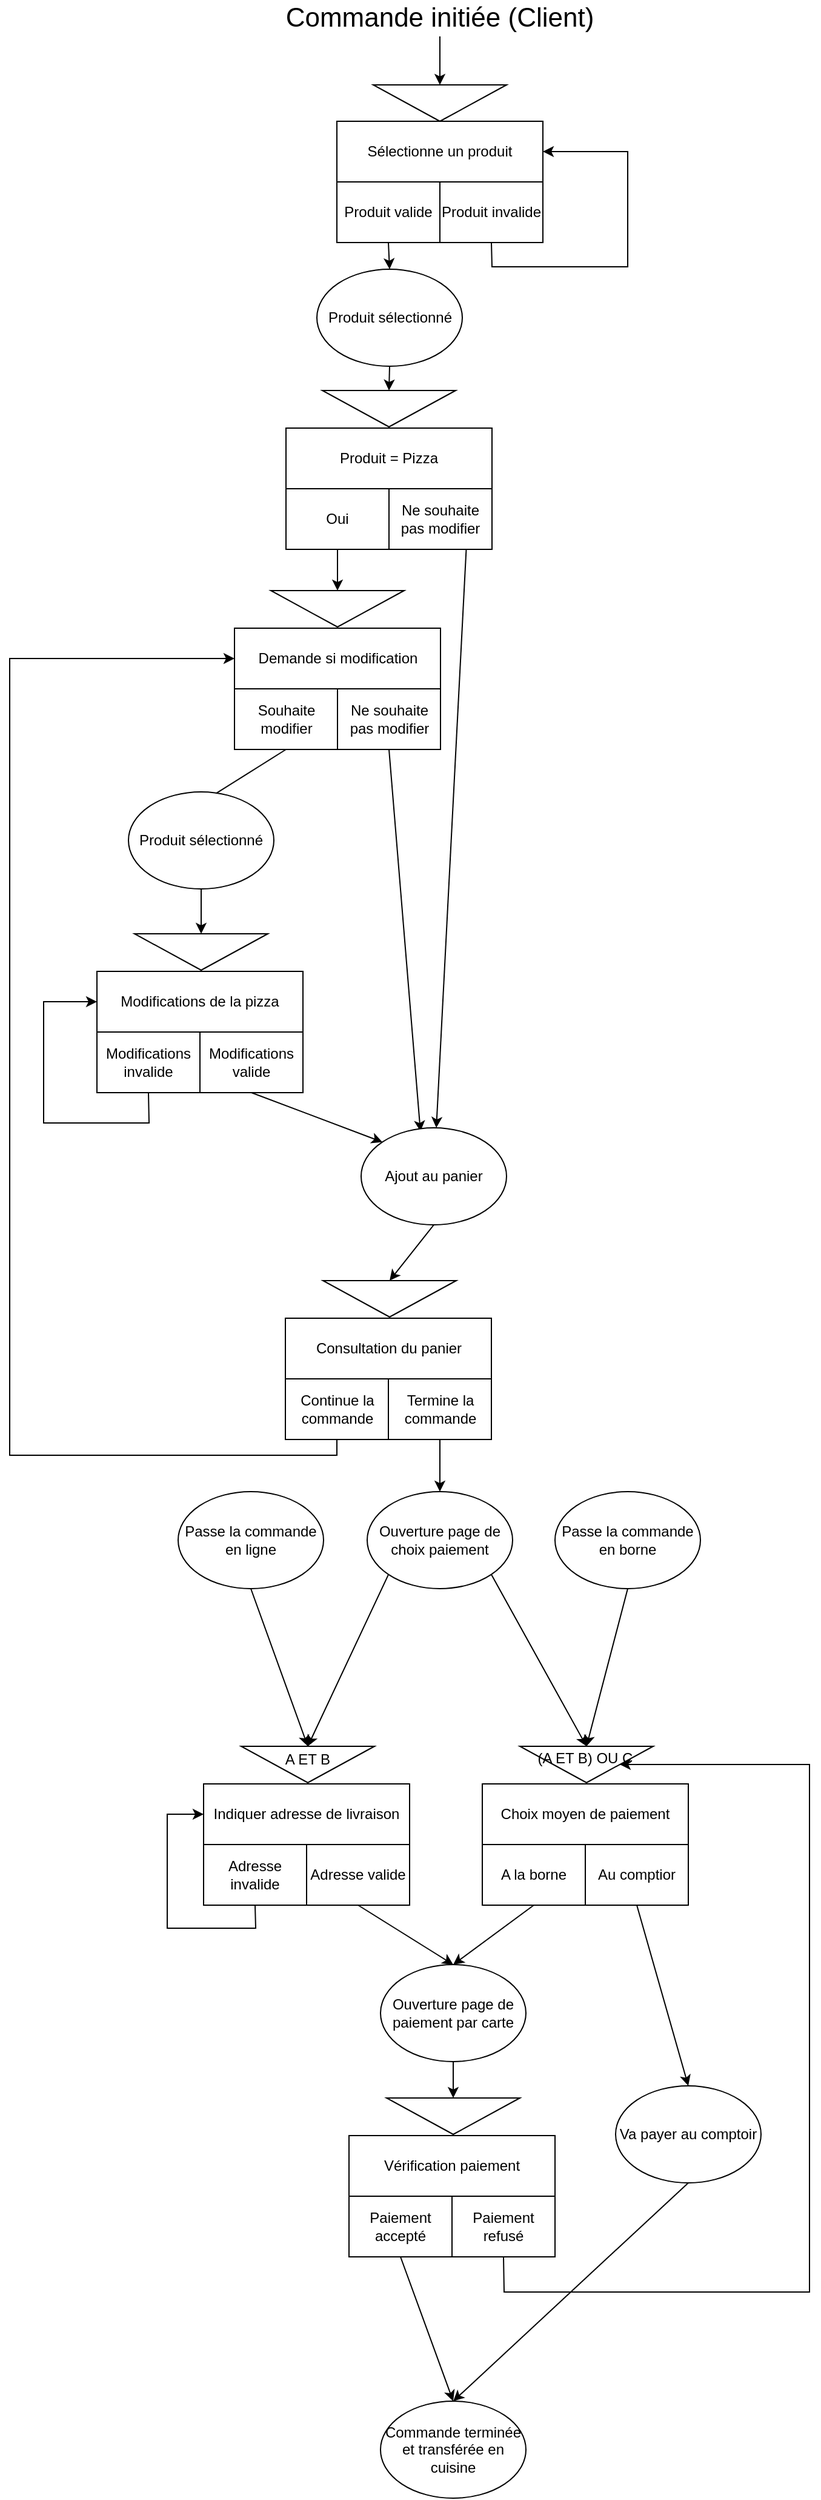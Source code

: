 <mxfile version="22.1.1" type="embed">
  <diagram id="Up3j68chnW7Pb4a-ykQh" name="Page-1">
    <mxGraphModel grid="1" page="1" gridSize="10" guides="1" tooltips="1" connect="1" arrows="1" fold="1" pageScale="1" pageWidth="827" pageHeight="1169" math="0" shadow="0">
      <root>
        <mxCell id="0" />
        <mxCell id="1" parent="0" />
        <mxCell id="oH5rCl_RlqWV7XKN1rxS-1" value="&lt;font style=&quot;font-size: 22px;&quot;&gt;Commande initiée (Client)&lt;/font&gt;" style="text;html=1;strokeColor=none;fillColor=none;align=center;verticalAlign=middle;whiteSpace=wrap;rounded=0;" vertex="1" parent="1">
          <mxGeometry x="150" y="80" width="270" height="30" as="geometry" />
        </mxCell>
        <mxCell id="oH5rCl_RlqWV7XKN1rxS-12" value="" style="endArrow=classic;html=1;rounded=0;exitX=0.5;exitY=1;exitDx=0;exitDy=0;entryX=0.5;entryY=0;entryDx=0;entryDy=0;" edge="1" parent="1" source="oH5rCl_RlqWV7XKN1rxS-9" target="oH5rCl_RlqWV7XKN1rxS-21">
          <mxGeometry width="50" height="50" relative="1" as="geometry">
            <mxPoint x="300" y="300" as="sourcePoint" />
            <mxPoint x="243" y="340" as="targetPoint" />
          </mxGeometry>
        </mxCell>
        <mxCell id="oH5rCl_RlqWV7XKN1rxS-13" value="" style="group" connectable="0" vertex="1" parent="1">
          <mxGeometry x="200" y="180" width="170" height="100" as="geometry" />
        </mxCell>
        <mxCell id="oH5rCl_RlqWV7XKN1rxS-5" value="" style="rounded=0;whiteSpace=wrap;html=1;" vertex="1" parent="oH5rCl_RlqWV7XKN1rxS-13">
          <mxGeometry width="170" height="100" as="geometry" />
        </mxCell>
        <mxCell id="oH5rCl_RlqWV7XKN1rxS-6" value="" style="rounded=0;whiteSpace=wrap;html=1;" vertex="1" parent="oH5rCl_RlqWV7XKN1rxS-13">
          <mxGeometry width="170" height="50" as="geometry" />
        </mxCell>
        <mxCell id="oH5rCl_RlqWV7XKN1rxS-7" value="" style="endArrow=none;html=1;rounded=0;exitX=0.5;exitY=1;exitDx=0;exitDy=0;entryX=0.5;entryY=1;entryDx=0;entryDy=0;" edge="1" parent="oH5rCl_RlqWV7XKN1rxS-13" source="oH5rCl_RlqWV7XKN1rxS-5" target="oH5rCl_RlqWV7XKN1rxS-6">
          <mxGeometry width="50" height="50" relative="1" as="geometry">
            <mxPoint x="85" y="80" as="sourcePoint" />
            <mxPoint x="85" y="60" as="targetPoint" />
          </mxGeometry>
        </mxCell>
        <mxCell id="oH5rCl_RlqWV7XKN1rxS-8" value="Sélectionne un produit" style="text;html=1;strokeColor=none;fillColor=none;align=center;verticalAlign=middle;whiteSpace=wrap;rounded=0;" vertex="1" parent="oH5rCl_RlqWV7XKN1rxS-13">
          <mxGeometry width="170" height="50" as="geometry" />
        </mxCell>
        <mxCell id="oH5rCl_RlqWV7XKN1rxS-9" value="Produit valide" style="text;html=1;strokeColor=none;fillColor=none;align=center;verticalAlign=middle;whiteSpace=wrap;rounded=0;" vertex="1" parent="oH5rCl_RlqWV7XKN1rxS-13">
          <mxGeometry y="50" width="85" height="50" as="geometry" />
        </mxCell>
        <mxCell id="oH5rCl_RlqWV7XKN1rxS-10" value="Produit invalide" style="text;html=1;strokeColor=none;fillColor=none;align=center;verticalAlign=middle;whiteSpace=wrap;rounded=0;" vertex="1" parent="oH5rCl_RlqWV7XKN1rxS-13">
          <mxGeometry x="85" y="50" width="85" height="50" as="geometry" />
        </mxCell>
        <mxCell id="oH5rCl_RlqWV7XKN1rxS-11" value="" style="endArrow=classic;html=1;rounded=0;entryX=1;entryY=0.5;entryDx=0;entryDy=0;exitX=0.5;exitY=1;exitDx=0;exitDy=0;" edge="1" parent="oH5rCl_RlqWV7XKN1rxS-13" source="oH5rCl_RlqWV7XKN1rxS-10" target="oH5rCl_RlqWV7XKN1rxS-8">
          <mxGeometry width="50" height="50" relative="1" as="geometry">
            <mxPoint x="120" y="100" as="sourcePoint" />
            <mxPoint x="120" y="140" as="targetPoint" />
            <Array as="points">
              <mxPoint x="128" y="120" />
              <mxPoint x="240" y="120" />
              <mxPoint x="240" y="25" />
            </Array>
          </mxGeometry>
        </mxCell>
        <mxCell id="oH5rCl_RlqWV7XKN1rxS-14" value="" style="group" connectable="0" vertex="1" parent="1">
          <mxGeometry x="115.5" y="598" width="170" height="100" as="geometry" />
        </mxCell>
        <mxCell id="oH5rCl_RlqWV7XKN1rxS-15" value="" style="rounded=0;whiteSpace=wrap;html=1;" vertex="1" parent="oH5rCl_RlqWV7XKN1rxS-14">
          <mxGeometry width="170" height="100" as="geometry" />
        </mxCell>
        <mxCell id="oH5rCl_RlqWV7XKN1rxS-16" value="" style="rounded=0;whiteSpace=wrap;html=1;" vertex="1" parent="oH5rCl_RlqWV7XKN1rxS-14">
          <mxGeometry width="170" height="50" as="geometry" />
        </mxCell>
        <mxCell id="oH5rCl_RlqWV7XKN1rxS-17" value="" style="endArrow=none;html=1;rounded=0;exitX=0.5;exitY=1;exitDx=0;exitDy=0;entryX=0.5;entryY=1;entryDx=0;entryDy=0;" edge="1" parent="oH5rCl_RlqWV7XKN1rxS-14" source="oH5rCl_RlqWV7XKN1rxS-15" target="oH5rCl_RlqWV7XKN1rxS-16">
          <mxGeometry width="50" height="50" relative="1" as="geometry">
            <mxPoint x="85" y="80" as="sourcePoint" />
            <mxPoint x="85" y="60" as="targetPoint" />
          </mxGeometry>
        </mxCell>
        <mxCell id="oH5rCl_RlqWV7XKN1rxS-18" value="Demande si modification" style="text;html=1;strokeColor=none;fillColor=none;align=center;verticalAlign=middle;whiteSpace=wrap;rounded=0;" vertex="1" parent="oH5rCl_RlqWV7XKN1rxS-14">
          <mxGeometry width="170" height="50" as="geometry" />
        </mxCell>
        <mxCell id="oH5rCl_RlqWV7XKN1rxS-19" value="Souhaite modifier" style="text;html=1;strokeColor=none;fillColor=none;align=center;verticalAlign=middle;whiteSpace=wrap;rounded=0;" vertex="1" parent="oH5rCl_RlqWV7XKN1rxS-14">
          <mxGeometry y="50" width="85" height="50" as="geometry" />
        </mxCell>
        <mxCell id="oH5rCl_RlqWV7XKN1rxS-20" value="Ne souhaite pas modifier" style="text;html=1;strokeColor=none;fillColor=none;align=center;verticalAlign=middle;whiteSpace=wrap;rounded=0;" vertex="1" parent="oH5rCl_RlqWV7XKN1rxS-14">
          <mxGeometry x="85" y="50" width="85" height="50" as="geometry" />
        </mxCell>
        <mxCell id="oH5rCl_RlqWV7XKN1rxS-21" value="Produit sélectionné" style="ellipse;whiteSpace=wrap;html=1;" vertex="1" parent="1">
          <mxGeometry x="183.5" y="302" width="120" height="80" as="geometry" />
        </mxCell>
        <mxCell id="oH5rCl_RlqWV7XKN1rxS-23" value="" style="group" connectable="0" vertex="1" parent="1">
          <mxGeometry x="230" y="150" width="110" height="30" as="geometry" />
        </mxCell>
        <mxCell id="oH5rCl_RlqWV7XKN1rxS-2" value="" style="triangle;whiteSpace=wrap;html=1;rotation=90;" vertex="1" parent="oH5rCl_RlqWV7XKN1rxS-23">
          <mxGeometry x="40" y="-40" width="30" height="110" as="geometry" />
        </mxCell>
        <mxCell id="oH5rCl_RlqWV7XKN1rxS-22" value="" style="endArrow=classic;html=1;rounded=0;exitX=0.5;exitY=1;exitDx=0;exitDy=0;entryX=0;entryY=0.5;entryDx=0;entryDy=0;" edge="1" parent="oH5rCl_RlqWV7XKN1rxS-23" source="oH5rCl_RlqWV7XKN1rxS-1" target="oH5rCl_RlqWV7XKN1rxS-2">
          <mxGeometry width="50" height="50" relative="1" as="geometry">
            <mxPoint x="70" y="150" as="sourcePoint" />
            <mxPoint x="120" y="100" as="targetPoint" />
          </mxGeometry>
        </mxCell>
        <mxCell id="oH5rCl_RlqWV7XKN1rxS-24" value="" style="group" connectable="0" vertex="1" parent="1">
          <mxGeometry x="240" y="160" width="110" height="30" as="geometry" />
        </mxCell>
        <mxCell id="oH5rCl_RlqWV7XKN1rxS-25" value="" style="triangle;whiteSpace=wrap;html=1;rotation=90;" vertex="1" parent="1">
          <mxGeometry x="185.5" y="527" width="30" height="110" as="geometry" />
        </mxCell>
        <mxCell id="oH5rCl_RlqWV7XKN1rxS-26" value="" style="endArrow=classic;html=1;rounded=0;exitX=0.5;exitY=1;exitDx=0;exitDy=0;entryX=0;entryY=0.5;entryDx=0;entryDy=0;" edge="1" parent="1" source="oH5rCl_RlqWV7XKN1rxS-21" target="jWbnVODXDdsQWrNIzBra-8">
          <mxGeometry width="50" height="50" relative="1" as="geometry">
            <mxPoint x="311" y="310" as="sourcePoint" />
            <mxPoint x="361" y="260" as="targetPoint" />
          </mxGeometry>
        </mxCell>
        <mxCell id="oH5rCl_RlqWV7XKN1rxS-30" value="" style="endArrow=classic;html=1;rounded=0;exitX=0.5;exitY=1;exitDx=0;exitDy=0;entryX=0.5;entryY=0;entryDx=0;entryDy=0;" edge="1" parent="1" source="oH5rCl_RlqWV7XKN1rxS-19">
          <mxGeometry width="50" height="50" relative="1" as="geometry">
            <mxPoint x="88.5" y="721" as="sourcePoint" />
            <mxPoint x="88" y="742" as="targetPoint" />
          </mxGeometry>
        </mxCell>
        <mxCell id="oH5rCl_RlqWV7XKN1rxS-31" value="Produit sélectionné" style="ellipse;whiteSpace=wrap;html=1;" vertex="1" parent="1">
          <mxGeometry x="28" y="733" width="120" height="80" as="geometry" />
        </mxCell>
        <mxCell id="oH5rCl_RlqWV7XKN1rxS-32" value="" style="triangle;whiteSpace=wrap;html=1;rotation=90;" vertex="1" parent="1">
          <mxGeometry x="73" y="810" width="30" height="110" as="geometry" />
        </mxCell>
        <mxCell id="oH5rCl_RlqWV7XKN1rxS-33" value="" style="endArrow=classic;html=1;rounded=0;exitX=0.5;exitY=1;exitDx=0;exitDy=0;entryX=0;entryY=0.5;entryDx=0;entryDy=0;" edge="1" parent="1" source="oH5rCl_RlqWV7XKN1rxS-31" target="oH5rCl_RlqWV7XKN1rxS-32">
          <mxGeometry width="50" height="50" relative="1" as="geometry">
            <mxPoint x="155.5" y="706" as="sourcePoint" />
            <mxPoint x="205.5" y="656" as="targetPoint" />
          </mxGeometry>
        </mxCell>
        <mxCell id="oH5rCl_RlqWV7XKN1rxS-34" value="" style="group" connectable="0" vertex="1" parent="1">
          <mxGeometry x="2" y="881" width="170" height="100" as="geometry" />
        </mxCell>
        <mxCell id="oH5rCl_RlqWV7XKN1rxS-35" value="" style="rounded=0;whiteSpace=wrap;html=1;" vertex="1" parent="oH5rCl_RlqWV7XKN1rxS-34">
          <mxGeometry width="170" height="100" as="geometry" />
        </mxCell>
        <mxCell id="oH5rCl_RlqWV7XKN1rxS-36" value="" style="rounded=0;whiteSpace=wrap;html=1;" vertex="1" parent="oH5rCl_RlqWV7XKN1rxS-34">
          <mxGeometry width="170" height="50" as="geometry" />
        </mxCell>
        <mxCell id="oH5rCl_RlqWV7XKN1rxS-37" value="" style="endArrow=none;html=1;rounded=0;exitX=0.5;exitY=1;exitDx=0;exitDy=0;entryX=0.5;entryY=1;entryDx=0;entryDy=0;" edge="1" parent="oH5rCl_RlqWV7XKN1rxS-34" source="oH5rCl_RlqWV7XKN1rxS-35" target="oH5rCl_RlqWV7XKN1rxS-36">
          <mxGeometry width="50" height="50" relative="1" as="geometry">
            <mxPoint x="85" y="80" as="sourcePoint" />
            <mxPoint x="85" y="60" as="targetPoint" />
          </mxGeometry>
        </mxCell>
        <mxCell id="oH5rCl_RlqWV7XKN1rxS-38" value="Modifications de la pizza" style="text;html=1;strokeColor=none;fillColor=none;align=center;verticalAlign=middle;whiteSpace=wrap;rounded=0;" vertex="1" parent="oH5rCl_RlqWV7XKN1rxS-34">
          <mxGeometry width="170" height="50" as="geometry" />
        </mxCell>
        <mxCell id="oH5rCl_RlqWV7XKN1rxS-39" value="Modifications invalide" style="text;html=1;strokeColor=none;fillColor=none;align=center;verticalAlign=middle;whiteSpace=wrap;rounded=0;" vertex="1" parent="oH5rCl_RlqWV7XKN1rxS-34">
          <mxGeometry y="50" width="85" height="50" as="geometry" />
        </mxCell>
        <mxCell id="oH5rCl_RlqWV7XKN1rxS-40" value="Modifications valide" style="text;html=1;strokeColor=none;fillColor=none;align=center;verticalAlign=middle;whiteSpace=wrap;rounded=0;" vertex="1" parent="oH5rCl_RlqWV7XKN1rxS-34">
          <mxGeometry x="85" y="50" width="85" height="50" as="geometry" />
        </mxCell>
        <mxCell id="oH5rCl_RlqWV7XKN1rxS-69" value="" style="endArrow=classic;html=1;rounded=0;entryX=0;entryY=0.5;entryDx=0;entryDy=0;exitX=0.5;exitY=1;exitDx=0;exitDy=0;" edge="1" parent="oH5rCl_RlqWV7XKN1rxS-34" source="oH5rCl_RlqWV7XKN1rxS-39" target="oH5rCl_RlqWV7XKN1rxS-38">
          <mxGeometry width="50" height="50" relative="1" as="geometry">
            <mxPoint x="196" y="75" as="sourcePoint" />
            <mxPoint x="246" y="25" as="targetPoint" />
            <Array as="points">
              <mxPoint x="43" y="125" />
              <mxPoint x="-44" y="125" />
              <mxPoint x="-44" y="25" />
            </Array>
          </mxGeometry>
        </mxCell>
        <mxCell id="oH5rCl_RlqWV7XKN1rxS-52" value="" style="endArrow=classic;html=1;rounded=0;exitX=0.5;exitY=1;exitDx=0;exitDy=0;entryX=0.408;entryY=0.038;entryDx=0;entryDy=0;entryPerimeter=0;" edge="1" parent="1" source="oH5rCl_RlqWV7XKN1rxS-20" target="oH5rCl_RlqWV7XKN1rxS-53">
          <mxGeometry width="50" height="50" relative="1" as="geometry">
            <mxPoint x="429.5" y="596" as="sourcePoint" />
            <mxPoint x="290" y="1014" as="targetPoint" />
          </mxGeometry>
        </mxCell>
        <mxCell id="oH5rCl_RlqWV7XKN1rxS-53" value="Ajout au panier" style="ellipse;whiteSpace=wrap;html=1;" vertex="1" parent="1">
          <mxGeometry x="220" y="1010" width="120" height="80" as="geometry" />
        </mxCell>
        <mxCell id="oH5rCl_RlqWV7XKN1rxS-54" value="" style="triangle;whiteSpace=wrap;html=1;rotation=90;" vertex="1" parent="1">
          <mxGeometry x="228.5" y="1096" width="30" height="110" as="geometry" />
        </mxCell>
        <mxCell id="oH5rCl_RlqWV7XKN1rxS-55" value="" style="endArrow=classic;html=1;rounded=0;exitX=0.5;exitY=1;exitDx=0;exitDy=0;entryX=0;entryY=0.5;entryDx=0;entryDy=0;" edge="1" parent="1" source="oH5rCl_RlqWV7XKN1rxS-53" target="oH5rCl_RlqWV7XKN1rxS-54">
          <mxGeometry width="50" height="50" relative="1" as="geometry">
            <mxPoint x="433.5" y="689" as="sourcePoint" />
            <mxPoint x="483.5" y="639" as="targetPoint" />
          </mxGeometry>
        </mxCell>
        <mxCell id="oH5rCl_RlqWV7XKN1rxS-56" value="" style="group" connectable="0" vertex="1" parent="1">
          <mxGeometry x="157.5" y="1167" width="170" height="100" as="geometry" />
        </mxCell>
        <mxCell id="oH5rCl_RlqWV7XKN1rxS-57" value="" style="rounded=0;whiteSpace=wrap;html=1;" vertex="1" parent="oH5rCl_RlqWV7XKN1rxS-56">
          <mxGeometry width="170" height="100" as="geometry" />
        </mxCell>
        <mxCell id="oH5rCl_RlqWV7XKN1rxS-58" value="" style="rounded=0;whiteSpace=wrap;html=1;" vertex="1" parent="oH5rCl_RlqWV7XKN1rxS-56">
          <mxGeometry width="170" height="50" as="geometry" />
        </mxCell>
        <mxCell id="oH5rCl_RlqWV7XKN1rxS-59" value="" style="endArrow=none;html=1;rounded=0;exitX=0.5;exitY=1;exitDx=0;exitDy=0;entryX=0.5;entryY=1;entryDx=0;entryDy=0;" edge="1" parent="oH5rCl_RlqWV7XKN1rxS-56" source="oH5rCl_RlqWV7XKN1rxS-57" target="oH5rCl_RlqWV7XKN1rxS-58">
          <mxGeometry width="50" height="50" relative="1" as="geometry">
            <mxPoint x="85" y="80" as="sourcePoint" />
            <mxPoint x="85" y="60" as="targetPoint" />
          </mxGeometry>
        </mxCell>
        <mxCell id="oH5rCl_RlqWV7XKN1rxS-60" value="Consultation du panier" style="text;html=1;strokeColor=none;fillColor=none;align=center;verticalAlign=middle;whiteSpace=wrap;rounded=0;" vertex="1" parent="oH5rCl_RlqWV7XKN1rxS-56">
          <mxGeometry width="170" height="50" as="geometry" />
        </mxCell>
        <mxCell id="oH5rCl_RlqWV7XKN1rxS-61" value="Continue la commande" style="text;html=1;strokeColor=none;fillColor=none;align=center;verticalAlign=middle;whiteSpace=wrap;rounded=0;" vertex="1" parent="oH5rCl_RlqWV7XKN1rxS-56">
          <mxGeometry y="50" width="85" height="50" as="geometry" />
        </mxCell>
        <mxCell id="oH5rCl_RlqWV7XKN1rxS-62" value="Termine la commande" style="text;html=1;strokeColor=none;fillColor=none;align=center;verticalAlign=middle;whiteSpace=wrap;rounded=0;" vertex="1" parent="oH5rCl_RlqWV7XKN1rxS-56">
          <mxGeometry x="85" y="50" width="85" height="50" as="geometry" />
        </mxCell>
        <mxCell id="oH5rCl_RlqWV7XKN1rxS-67" value="" style="endArrow=classic;html=1;rounded=0;exitX=0.5;exitY=1;exitDx=0;exitDy=0;entryX=0;entryY=0;entryDx=0;entryDy=0;" edge="1" parent="1" source="oH5rCl_RlqWV7XKN1rxS-40" target="oH5rCl_RlqWV7XKN1rxS-53">
          <mxGeometry width="50" height="50" relative="1" as="geometry">
            <mxPoint x="231" y="1056" as="sourcePoint" />
            <mxPoint x="268.574" y="1021.716" as="targetPoint" />
          </mxGeometry>
        </mxCell>
        <mxCell id="oH5rCl_RlqWV7XKN1rxS-70" value="" style="endArrow=classic;html=1;rounded=0;exitX=0.5;exitY=1;exitDx=0;exitDy=0;entryX=0;entryY=0.5;entryDx=0;entryDy=0;" edge="1" parent="1" source="oH5rCl_RlqWV7XKN1rxS-61" target="oH5rCl_RlqWV7XKN1rxS-18">
          <mxGeometry width="50" height="50" relative="1" as="geometry">
            <mxPoint x="130" y="1000" as="sourcePoint" />
            <mxPoint x="180" y="950" as="targetPoint" />
            <Array as="points">
              <mxPoint x="200" y="1280" />
              <mxPoint x="-70" y="1280" />
              <mxPoint x="-70" y="623" />
            </Array>
          </mxGeometry>
        </mxCell>
        <mxCell id="oH5rCl_RlqWV7XKN1rxS-71" value="" style="endArrow=classic;html=1;rounded=0;exitX=0.5;exitY=1;exitDx=0;exitDy=0;entryX=0.5;entryY=0;entryDx=0;entryDy=0;" edge="1" parent="1" source="oH5rCl_RlqWV7XKN1rxS-62" target="oH5rCl_RlqWV7XKN1rxS-72">
          <mxGeometry width="50" height="50" relative="1" as="geometry">
            <mxPoint x="320" y="1280" as="sourcePoint" />
            <mxPoint x="285" y="1260" as="targetPoint" />
            <Array as="points" />
          </mxGeometry>
        </mxCell>
        <mxCell id="oH5rCl_RlqWV7XKN1rxS-72" value="Ouverture page de choix paiement" style="ellipse;whiteSpace=wrap;html=1;" vertex="1" parent="1">
          <mxGeometry x="225" y="1310" width="120" height="80" as="geometry" />
        </mxCell>
        <mxCell id="oH5rCl_RlqWV7XKN1rxS-73" value="Passe la commande en ligne" style="ellipse;whiteSpace=wrap;html=1;" vertex="1" parent="1">
          <mxGeometry x="69" y="1310" width="120" height="80" as="geometry" />
        </mxCell>
        <mxCell id="oH5rCl_RlqWV7XKN1rxS-74" value="Passe la commande en borne" style="ellipse;whiteSpace=wrap;html=1;" vertex="1" parent="1">
          <mxGeometry x="380" y="1310" width="120" height="80" as="geometry" />
        </mxCell>
        <mxCell id="oH5rCl_RlqWV7XKN1rxS-76" value="" style="triangle;whiteSpace=wrap;html=1;rotation=90;" vertex="1" parent="1">
          <mxGeometry x="161" y="1480" width="30" height="110" as="geometry" />
        </mxCell>
        <mxCell id="oH5rCl_RlqWV7XKN1rxS-77" value="" style="endArrow=classic;html=1;rounded=0;exitX=0.5;exitY=1;exitDx=0;exitDy=0;entryX=0;entryY=0.5;entryDx=0;entryDy=0;" edge="1" parent="1" source="oH5rCl_RlqWV7XKN1rxS-73" target="oH5rCl_RlqWV7XKN1rxS-76">
          <mxGeometry width="50" height="50" relative="1" as="geometry">
            <mxPoint x="186.5" y="1480" as="sourcePoint" />
            <mxPoint x="426" y="1029" as="targetPoint" />
          </mxGeometry>
        </mxCell>
        <mxCell id="oH5rCl_RlqWV7XKN1rxS-78" value="" style="group" connectable="0" vertex="1" parent="1">
          <mxGeometry x="90" y="1551" width="170" height="100" as="geometry" />
        </mxCell>
        <mxCell id="oH5rCl_RlqWV7XKN1rxS-79" value="" style="rounded=0;whiteSpace=wrap;html=1;" vertex="1" parent="oH5rCl_RlqWV7XKN1rxS-78">
          <mxGeometry width="170" height="100" as="geometry" />
        </mxCell>
        <mxCell id="oH5rCl_RlqWV7XKN1rxS-80" value="" style="rounded=0;whiteSpace=wrap;html=1;" vertex="1" parent="oH5rCl_RlqWV7XKN1rxS-78">
          <mxGeometry width="170" height="50" as="geometry" />
        </mxCell>
        <mxCell id="oH5rCl_RlqWV7XKN1rxS-81" value="" style="endArrow=none;html=1;rounded=0;exitX=0.5;exitY=1;exitDx=0;exitDy=0;entryX=0.5;entryY=1;entryDx=0;entryDy=0;" edge="1" parent="oH5rCl_RlqWV7XKN1rxS-78" source="oH5rCl_RlqWV7XKN1rxS-79" target="oH5rCl_RlqWV7XKN1rxS-80">
          <mxGeometry width="50" height="50" relative="1" as="geometry">
            <mxPoint x="85" y="80" as="sourcePoint" />
            <mxPoint x="85" y="60" as="targetPoint" />
          </mxGeometry>
        </mxCell>
        <mxCell id="oH5rCl_RlqWV7XKN1rxS-82" value="Indiquer adresse de livraison" style="text;html=1;strokeColor=none;fillColor=none;align=center;verticalAlign=middle;whiteSpace=wrap;rounded=0;" vertex="1" parent="oH5rCl_RlqWV7XKN1rxS-78">
          <mxGeometry width="170" height="50" as="geometry" />
        </mxCell>
        <mxCell id="oH5rCl_RlqWV7XKN1rxS-83" value="Adresse invalide" style="text;html=1;strokeColor=none;fillColor=none;align=center;verticalAlign=middle;whiteSpace=wrap;rounded=0;" vertex="1" parent="oH5rCl_RlqWV7XKN1rxS-78">
          <mxGeometry y="50" width="85" height="50" as="geometry" />
        </mxCell>
        <mxCell id="oH5rCl_RlqWV7XKN1rxS-84" value="Adresse valide" style="text;html=1;strokeColor=none;fillColor=none;align=center;verticalAlign=middle;whiteSpace=wrap;rounded=0;" vertex="1" parent="oH5rCl_RlqWV7XKN1rxS-78">
          <mxGeometry x="85" y="50" width="85" height="50" as="geometry" />
        </mxCell>
        <mxCell id="oH5rCl_RlqWV7XKN1rxS-98" value="" style="endArrow=classic;html=1;rounded=0;exitX=0.5;exitY=1;exitDx=0;exitDy=0;entryX=0;entryY=0.5;entryDx=0;entryDy=0;" edge="1" parent="oH5rCl_RlqWV7XKN1rxS-78" source="oH5rCl_RlqWV7XKN1rxS-83" target="oH5rCl_RlqWV7XKN1rxS-82">
          <mxGeometry width="50" height="50" relative="1" as="geometry">
            <mxPoint x="220" y="-111" as="sourcePoint" />
            <mxPoint x="270" y="-161" as="targetPoint" />
            <Array as="points">
              <mxPoint x="43" y="119" />
              <mxPoint x="-30" y="119" />
              <mxPoint x="-30" y="25" />
            </Array>
          </mxGeometry>
        </mxCell>
        <mxCell id="oH5rCl_RlqWV7XKN1rxS-85" value="" style="endArrow=classic;html=1;rounded=0;exitX=0;exitY=1;exitDx=0;exitDy=0;entryX=0;entryY=0.5;entryDx=0;entryDy=0;" edge="1" parent="1" source="oH5rCl_RlqWV7XKN1rxS-72" target="oH5rCl_RlqWV7XKN1rxS-76">
          <mxGeometry width="50" height="50" relative="1" as="geometry">
            <mxPoint x="310" y="1440" as="sourcePoint" />
            <mxPoint x="360" y="1390" as="targetPoint" />
          </mxGeometry>
        </mxCell>
        <mxCell id="oH5rCl_RlqWV7XKN1rxS-86" value="" style="triangle;whiteSpace=wrap;html=1;rotation=90;" vertex="1" parent="1">
          <mxGeometry x="391" y="1480" width="30" height="110" as="geometry" />
        </mxCell>
        <mxCell id="oH5rCl_RlqWV7XKN1rxS-87" value="" style="endArrow=classic;html=1;rounded=0;exitX=0.5;exitY=1;exitDx=0;exitDy=0;entryX=0;entryY=0.5;entryDx=0;entryDy=0;" edge="1" parent="1" source="oH5rCl_RlqWV7XKN1rxS-74" target="oH5rCl_RlqWV7XKN1rxS-86">
          <mxGeometry width="50" height="50" relative="1" as="geometry">
            <mxPoint x="416.5" y="1480" as="sourcePoint" />
            <mxPoint x="656" y="1029" as="targetPoint" />
          </mxGeometry>
        </mxCell>
        <mxCell id="oH5rCl_RlqWV7XKN1rxS-88" value="" style="group" connectable="0" vertex="1" parent="1">
          <mxGeometry x="320" y="1551" width="170" height="100" as="geometry" />
        </mxCell>
        <mxCell id="oH5rCl_RlqWV7XKN1rxS-89" value="" style="rounded=0;whiteSpace=wrap;html=1;" vertex="1" parent="oH5rCl_RlqWV7XKN1rxS-88">
          <mxGeometry width="170" height="100" as="geometry" />
        </mxCell>
        <mxCell id="oH5rCl_RlqWV7XKN1rxS-90" value="" style="rounded=0;whiteSpace=wrap;html=1;" vertex="1" parent="oH5rCl_RlqWV7XKN1rxS-88">
          <mxGeometry width="170" height="50" as="geometry" />
        </mxCell>
        <mxCell id="oH5rCl_RlqWV7XKN1rxS-91" value="" style="endArrow=none;html=1;rounded=0;exitX=0.5;exitY=1;exitDx=0;exitDy=0;entryX=0.5;entryY=1;entryDx=0;entryDy=0;" edge="1" parent="oH5rCl_RlqWV7XKN1rxS-88" source="oH5rCl_RlqWV7XKN1rxS-89" target="oH5rCl_RlqWV7XKN1rxS-90">
          <mxGeometry width="50" height="50" relative="1" as="geometry">
            <mxPoint x="85" y="80" as="sourcePoint" />
            <mxPoint x="85" y="60" as="targetPoint" />
          </mxGeometry>
        </mxCell>
        <mxCell id="oH5rCl_RlqWV7XKN1rxS-92" value="Choix moyen de paiement" style="text;html=1;strokeColor=none;fillColor=none;align=center;verticalAlign=middle;whiteSpace=wrap;rounded=0;" vertex="1" parent="oH5rCl_RlqWV7XKN1rxS-88">
          <mxGeometry width="170" height="50" as="geometry" />
        </mxCell>
        <mxCell id="oH5rCl_RlqWV7XKN1rxS-93" value="A la borne" style="text;html=1;strokeColor=none;fillColor=none;align=center;verticalAlign=middle;whiteSpace=wrap;rounded=0;" vertex="1" parent="oH5rCl_RlqWV7XKN1rxS-88">
          <mxGeometry y="50" width="85" height="50" as="geometry" />
        </mxCell>
        <mxCell id="oH5rCl_RlqWV7XKN1rxS-94" value="Au comptior" style="text;html=1;strokeColor=none;fillColor=none;align=center;verticalAlign=middle;whiteSpace=wrap;rounded=0;" vertex="1" parent="oH5rCl_RlqWV7XKN1rxS-88">
          <mxGeometry x="85" y="50" width="85" height="50" as="geometry" />
        </mxCell>
        <mxCell id="oH5rCl_RlqWV7XKN1rxS-95" value="" style="endArrow=classic;html=1;rounded=0;exitX=1;exitY=1;exitDx=0;exitDy=0;entryX=0;entryY=0.5;entryDx=0;entryDy=0;" edge="1" parent="1" source="oH5rCl_RlqWV7XKN1rxS-72" target="oH5rCl_RlqWV7XKN1rxS-86">
          <mxGeometry width="50" height="50" relative="1" as="geometry">
            <mxPoint x="310" y="1440" as="sourcePoint" />
            <mxPoint x="360" y="1390" as="targetPoint" />
          </mxGeometry>
        </mxCell>
        <mxCell id="oH5rCl_RlqWV7XKN1rxS-96" value="A ET B" style="text;html=1;strokeColor=none;fillColor=none;align=center;verticalAlign=middle;whiteSpace=wrap;rounded=0;" vertex="1" parent="1">
          <mxGeometry x="146" y="1516" width="60" height="30" as="geometry" />
        </mxCell>
        <mxCell id="oH5rCl_RlqWV7XKN1rxS-97" value="&lt;font style=&quot;font-size: 12px;&quot;&gt;(A ET B) OU C&lt;/font&gt;" style="text;html=1;strokeColor=none;fillColor=none;align=center;verticalAlign=middle;whiteSpace=wrap;rounded=0;" vertex="1" parent="1">
          <mxGeometry x="360" y="1515" width="90" height="30" as="geometry" />
        </mxCell>
        <mxCell id="oH5rCl_RlqWV7XKN1rxS-100" value="" style="triangle;whiteSpace=wrap;html=1;rotation=90;" vertex="1" parent="1">
          <mxGeometry x="281" y="1770" width="30" height="110" as="geometry" />
        </mxCell>
        <mxCell id="oH5rCl_RlqWV7XKN1rxS-101" value="" style="endArrow=classic;html=1;rounded=0;exitX=0.5;exitY=1;exitDx=0;exitDy=0;entryX=0.5;entryY=0;entryDx=0;entryDy=0;" edge="1" parent="1" source="oH5rCl_RlqWV7XKN1rxS-93" target="oH5rCl_RlqWV7XKN1rxS-111">
          <mxGeometry width="50" height="50" relative="1" as="geometry">
            <mxPoint x="330" y="1582" as="sourcePoint" />
            <mxPoint x="546" y="1221" as="targetPoint" />
          </mxGeometry>
        </mxCell>
        <mxCell id="oH5rCl_RlqWV7XKN1rxS-102" value="" style="group" connectable="0" vertex="1" parent="1">
          <mxGeometry x="210" y="1841" width="170" height="100" as="geometry" />
        </mxCell>
        <mxCell id="oH5rCl_RlqWV7XKN1rxS-103" value="" style="rounded=0;whiteSpace=wrap;html=1;" vertex="1" parent="oH5rCl_RlqWV7XKN1rxS-102">
          <mxGeometry width="170" height="100" as="geometry" />
        </mxCell>
        <mxCell id="oH5rCl_RlqWV7XKN1rxS-104" value="" style="rounded=0;whiteSpace=wrap;html=1;" vertex="1" parent="oH5rCl_RlqWV7XKN1rxS-102">
          <mxGeometry width="170" height="50" as="geometry" />
        </mxCell>
        <mxCell id="oH5rCl_RlqWV7XKN1rxS-105" value="" style="endArrow=none;html=1;rounded=0;exitX=0.5;exitY=1;exitDx=0;exitDy=0;entryX=0.5;entryY=1;entryDx=0;entryDy=0;" edge="1" parent="oH5rCl_RlqWV7XKN1rxS-102" source="oH5rCl_RlqWV7XKN1rxS-103" target="oH5rCl_RlqWV7XKN1rxS-104">
          <mxGeometry width="50" height="50" relative="1" as="geometry">
            <mxPoint x="85" y="80" as="sourcePoint" />
            <mxPoint x="85" y="60" as="targetPoint" />
          </mxGeometry>
        </mxCell>
        <mxCell id="oH5rCl_RlqWV7XKN1rxS-106" value="Vérification paiement" style="text;html=1;strokeColor=none;fillColor=none;align=center;verticalAlign=middle;whiteSpace=wrap;rounded=0;" vertex="1" parent="oH5rCl_RlqWV7XKN1rxS-102">
          <mxGeometry width="170" height="50" as="geometry" />
        </mxCell>
        <mxCell id="oH5rCl_RlqWV7XKN1rxS-107" value="Paiement accepté" style="text;html=1;strokeColor=none;fillColor=none;align=center;verticalAlign=middle;whiteSpace=wrap;rounded=0;" vertex="1" parent="oH5rCl_RlqWV7XKN1rxS-102">
          <mxGeometry y="50" width="85" height="50" as="geometry" />
        </mxCell>
        <mxCell id="oH5rCl_RlqWV7XKN1rxS-108" value="Paiement refusé" style="text;html=1;strokeColor=none;fillColor=none;align=center;verticalAlign=middle;whiteSpace=wrap;rounded=0;" vertex="1" parent="oH5rCl_RlqWV7XKN1rxS-102">
          <mxGeometry x="85" y="50" width="85" height="50" as="geometry" />
        </mxCell>
        <mxCell id="oH5rCl_RlqWV7XKN1rxS-109" value="" style="endArrow=classic;html=1;rounded=0;exitX=0.5;exitY=1;exitDx=0;exitDy=0;entryX=0.5;entryY=0;entryDx=0;entryDy=0;" edge="1" parent="1" source="oH5rCl_RlqWV7XKN1rxS-84" target="oH5rCl_RlqWV7XKN1rxS-111">
          <mxGeometry width="50" height="50" relative="1" as="geometry">
            <mxPoint x="217" y="1570" as="sourcePoint" />
            <mxPoint x="250" y="1582" as="targetPoint" />
          </mxGeometry>
        </mxCell>
        <mxCell id="oH5rCl_RlqWV7XKN1rxS-111" value="Ouverture page de paiement par carte" style="ellipse;whiteSpace=wrap;html=1;" vertex="1" parent="1">
          <mxGeometry x="236" y="1700" width="120" height="80" as="geometry" />
        </mxCell>
        <mxCell id="oH5rCl_RlqWV7XKN1rxS-113" value="" style="endArrow=classic;html=1;rounded=0;exitX=0.5;exitY=1;exitDx=0;exitDy=0;entryX=0;entryY=0.5;entryDx=0;entryDy=0;" edge="1" parent="1" source="oH5rCl_RlqWV7XKN1rxS-111" target="oH5rCl_RlqWV7XKN1rxS-100">
          <mxGeometry width="50" height="50" relative="1" as="geometry">
            <mxPoint x="310" y="1640" as="sourcePoint" />
            <mxPoint x="360" y="1590" as="targetPoint" />
          </mxGeometry>
        </mxCell>
        <mxCell id="oH5rCl_RlqWV7XKN1rxS-114" value="Va payer au comptoir" style="ellipse;whiteSpace=wrap;html=1;" vertex="1" parent="1">
          <mxGeometry x="430" y="1800" width="120" height="80" as="geometry" />
        </mxCell>
        <mxCell id="oH5rCl_RlqWV7XKN1rxS-115" value="" style="endArrow=classic;html=1;rounded=0;entryX=0.5;entryY=0;entryDx=0;entryDy=0;exitX=0.5;exitY=1;exitDx=0;exitDy=0;" edge="1" parent="1" source="oH5rCl_RlqWV7XKN1rxS-108" target="oH5rCl_RlqWV7XKN1rxS-86">
          <mxGeometry width="50" height="50" relative="1" as="geometry">
            <mxPoint x="320" y="1640" as="sourcePoint" />
            <mxPoint x="370" y="1590" as="targetPoint" />
            <Array as="points">
              <mxPoint x="338" y="1970" />
              <mxPoint x="590" y="1970" />
              <mxPoint x="590" y="1535" />
            </Array>
          </mxGeometry>
        </mxCell>
        <mxCell id="oH5rCl_RlqWV7XKN1rxS-116" value="" style="endArrow=classic;html=1;rounded=0;entryX=0.5;entryY=0;entryDx=0;entryDy=0;exitX=0.5;exitY=1;exitDx=0;exitDy=0;" edge="1" parent="1" source="oH5rCl_RlqWV7XKN1rxS-94" target="oH5rCl_RlqWV7XKN1rxS-114">
          <mxGeometry width="50" height="50" relative="1" as="geometry">
            <mxPoint x="320" y="1740" as="sourcePoint" />
            <mxPoint x="370" y="1690" as="targetPoint" />
          </mxGeometry>
        </mxCell>
        <mxCell id="oH5rCl_RlqWV7XKN1rxS-117" value="" style="endArrow=classic;html=1;rounded=0;exitX=0.5;exitY=1;exitDx=0;exitDy=0;entryX=0.5;entryY=0;entryDx=0;entryDy=0;" edge="1" parent="1" source="oH5rCl_RlqWV7XKN1rxS-107" target="oH5rCl_RlqWV7XKN1rxS-118">
          <mxGeometry width="50" height="50" relative="1" as="geometry">
            <mxPoint x="320" y="2040" as="sourcePoint" />
            <mxPoint x="253" y="1990" as="targetPoint" />
          </mxGeometry>
        </mxCell>
        <mxCell id="oH5rCl_RlqWV7XKN1rxS-118" value="Commande terminée et transférée en cuisine" style="ellipse;whiteSpace=wrap;html=1;" vertex="1" parent="1">
          <mxGeometry x="236" y="2060" width="120" height="80" as="geometry" />
        </mxCell>
        <mxCell id="oH5rCl_RlqWV7XKN1rxS-119" value="" style="endArrow=classic;html=1;rounded=0;entryX=0.5;entryY=0;entryDx=0;entryDy=0;exitX=0.5;exitY=1;exitDx=0;exitDy=0;" edge="1" parent="1" source="oH5rCl_RlqWV7XKN1rxS-114" target="oH5rCl_RlqWV7XKN1rxS-118">
          <mxGeometry width="50" height="50" relative="1" as="geometry">
            <mxPoint x="320" y="2040" as="sourcePoint" />
            <mxPoint x="370" y="1990" as="targetPoint" />
          </mxGeometry>
        </mxCell>
        <mxCell id="jWbnVODXDdsQWrNIzBra-1" value="" style="group" connectable="0" vertex="1" parent="1">
          <mxGeometry x="158" y="433" width="170" height="100" as="geometry" />
        </mxCell>
        <mxCell id="jWbnVODXDdsQWrNIzBra-2" value="" style="rounded=0;whiteSpace=wrap;html=1;" vertex="1" parent="jWbnVODXDdsQWrNIzBra-1">
          <mxGeometry width="170" height="100" as="geometry" />
        </mxCell>
        <mxCell id="jWbnVODXDdsQWrNIzBra-3" value="" style="rounded=0;whiteSpace=wrap;html=1;" vertex="1" parent="jWbnVODXDdsQWrNIzBra-1">
          <mxGeometry width="170" height="50" as="geometry" />
        </mxCell>
        <mxCell id="jWbnVODXDdsQWrNIzBra-4" value="" style="endArrow=none;html=1;rounded=0;exitX=0.5;exitY=1;exitDx=0;exitDy=0;entryX=0.5;entryY=1;entryDx=0;entryDy=0;" edge="1" parent="jWbnVODXDdsQWrNIzBra-1" source="jWbnVODXDdsQWrNIzBra-2" target="jWbnVODXDdsQWrNIzBra-3">
          <mxGeometry width="50" height="50" relative="1" as="geometry">
            <mxPoint x="85" y="80" as="sourcePoint" />
            <mxPoint x="85" y="60" as="targetPoint" />
          </mxGeometry>
        </mxCell>
        <mxCell id="jWbnVODXDdsQWrNIzBra-5" value="Produit = Pizza" style="text;html=1;strokeColor=none;fillColor=none;align=center;verticalAlign=middle;whiteSpace=wrap;rounded=0;" vertex="1" parent="jWbnVODXDdsQWrNIzBra-1">
          <mxGeometry width="170" height="50" as="geometry" />
        </mxCell>
        <mxCell id="jWbnVODXDdsQWrNIzBra-6" value="Oui" style="text;html=1;strokeColor=none;fillColor=none;align=center;verticalAlign=middle;whiteSpace=wrap;rounded=0;" vertex="1" parent="jWbnVODXDdsQWrNIzBra-1">
          <mxGeometry y="50" width="85" height="50" as="geometry" />
        </mxCell>
        <mxCell id="jWbnVODXDdsQWrNIzBra-7" value="Ne souhaite pas modifier" style="text;html=1;strokeColor=none;fillColor=none;align=center;verticalAlign=middle;whiteSpace=wrap;rounded=0;" vertex="1" parent="jWbnVODXDdsQWrNIzBra-1">
          <mxGeometry x="85" y="50" width="85" height="50" as="geometry" />
        </mxCell>
        <mxCell id="jWbnVODXDdsQWrNIzBra-8" value="" style="triangle;whiteSpace=wrap;html=1;rotation=90;" vertex="1" parent="1">
          <mxGeometry x="228" y="362" width="30" height="110" as="geometry" />
        </mxCell>
        <mxCell id="jWbnVODXDdsQWrNIzBra-9" value="" style="endArrow=classic;html=1;rounded=0;exitX=0.75;exitY=1;exitDx=0;exitDy=0;" edge="1" parent="1" source="jWbnVODXDdsQWrNIzBra-7" target="oH5rCl_RlqWV7XKN1rxS-53">
          <mxGeometry width="50" height="50" relative="1" as="geometry">
            <mxPoint x="230" y="790" as="sourcePoint" />
            <mxPoint x="280" y="740" as="targetPoint" />
          </mxGeometry>
        </mxCell>
        <mxCell id="jWbnVODXDdsQWrNIzBra-10" value="" style="endArrow=classic;html=1;rounded=0;entryX=0;entryY=0.5;entryDx=0;entryDy=0;exitX=0.5;exitY=1;exitDx=0;exitDy=0;" edge="1" parent="1" source="jWbnVODXDdsQWrNIzBra-6" target="oH5rCl_RlqWV7XKN1rxS-25">
          <mxGeometry width="50" height="50" relative="1" as="geometry">
            <mxPoint x="130" y="690" as="sourcePoint" />
            <mxPoint x="180" y="640" as="targetPoint" />
          </mxGeometry>
        </mxCell>
      </root>
    </mxGraphModel>
  </diagram>
</mxfile>
